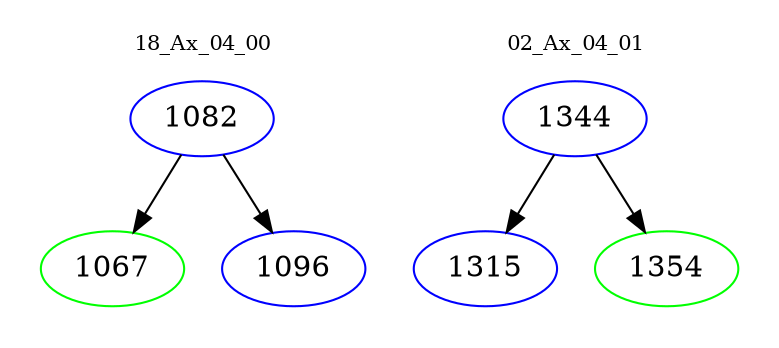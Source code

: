digraph{
subgraph cluster_0 {
color = white
label = "18_Ax_04_00";
fontsize=10;
T0_1082 [label="1082", color="blue"]
T0_1082 -> T0_1067 [color="black"]
T0_1067 [label="1067", color="green"]
T0_1082 -> T0_1096 [color="black"]
T0_1096 [label="1096", color="blue"]
}
subgraph cluster_1 {
color = white
label = "02_Ax_04_01";
fontsize=10;
T1_1344 [label="1344", color="blue"]
T1_1344 -> T1_1315 [color="black"]
T1_1315 [label="1315", color="blue"]
T1_1344 -> T1_1354 [color="black"]
T1_1354 [label="1354", color="green"]
}
}

